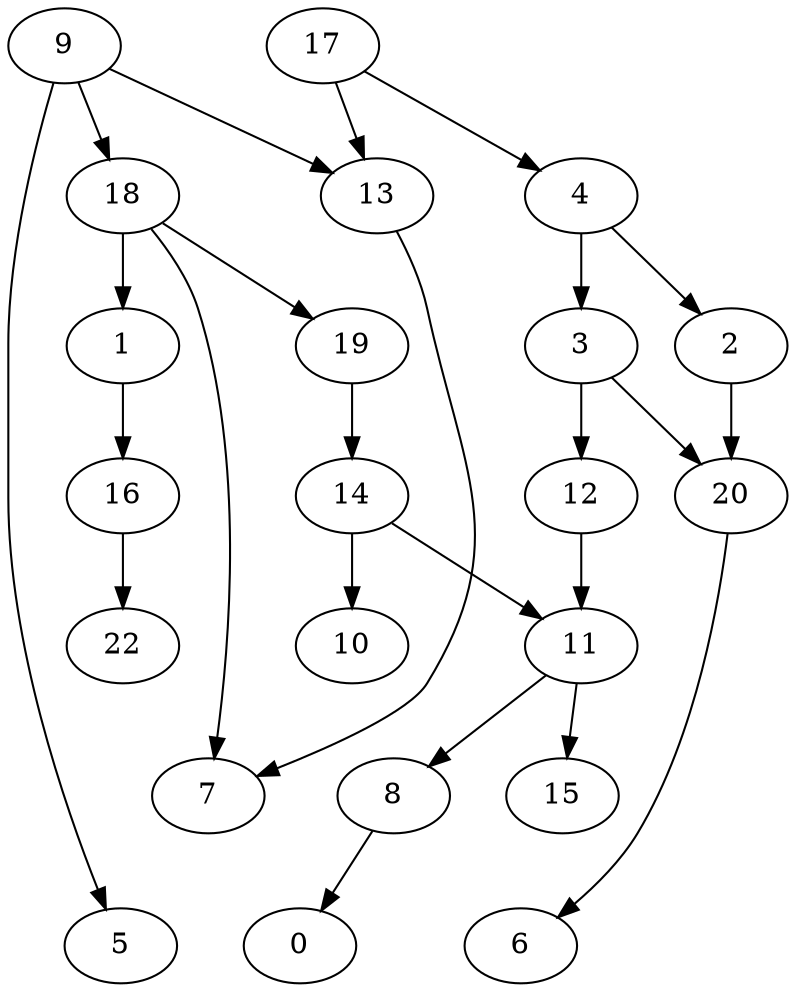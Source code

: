 digraph G {
    1;
    16;
    22;
    2;
    20;
    6;
    3;
    12;
    11;
    8;
    15;
    4;
    0;
    9;
    5;
    13;
    18;
    7;
    19;
    14;
    10;
    17;
    1 -> 16 [weight=0];
    16 -> 22 [weight=1];
    2 -> 20 [weight=0];
    20 -> 6 [weight=0];
    3 -> 20 [weight=0];
    3 -> 12 [weight=0];
    12 -> 11 [weight=0];
    11 -> 8 [weight=0];
    11 -> 15 [weight=0];
    8 -> 0 [weight=0];
    4 -> 2 [weight=0];
    4 -> 3 [weight=2];
    9 -> 5 [weight=0];
    9 -> 13 [weight=0];
    9 -> 18 [weight=0];
    13 -> 7 [weight=0];
    18 -> 1 [weight=1];
    18 -> 7 [weight=0];
    18 -> 19 [weight=0];
    19 -> 14 [weight=0];
    14 -> 11 [weight=0];
    14 -> 10 [weight=0];
    17 -> 4 [weight=0];
    17 -> 13 [weight=0];
}
